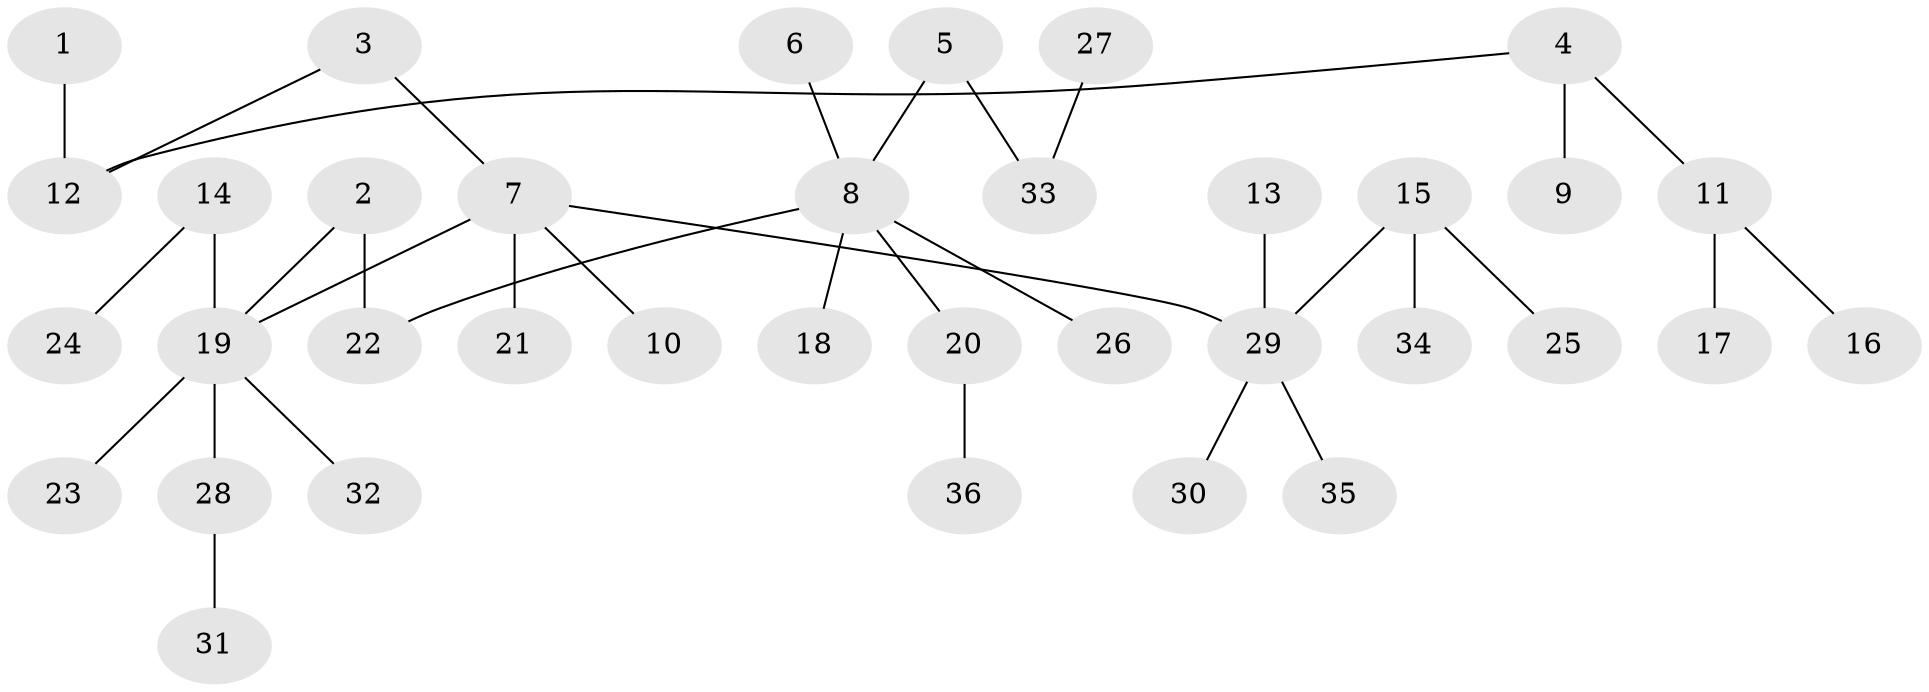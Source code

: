 // original degree distribution, {5: 0.04201680672268908, 8: 0.01680672268907563, 1: 0.4789915966386555, 3: 0.13445378151260504, 2: 0.2773109243697479, 4: 0.05042016806722689}
// Generated by graph-tools (version 1.1) at 2025/37/03/04/25 23:37:16]
// undirected, 36 vertices, 35 edges
graph export_dot {
  node [color=gray90,style=filled];
  1;
  2;
  3;
  4;
  5;
  6;
  7;
  8;
  9;
  10;
  11;
  12;
  13;
  14;
  15;
  16;
  17;
  18;
  19;
  20;
  21;
  22;
  23;
  24;
  25;
  26;
  27;
  28;
  29;
  30;
  31;
  32;
  33;
  34;
  35;
  36;
  1 -- 12 [weight=1.0];
  2 -- 19 [weight=1.0];
  2 -- 22 [weight=1.0];
  3 -- 7 [weight=1.0];
  3 -- 12 [weight=1.0];
  4 -- 9 [weight=1.0];
  4 -- 11 [weight=1.0];
  4 -- 12 [weight=1.0];
  5 -- 8 [weight=1.0];
  5 -- 33 [weight=1.0];
  6 -- 8 [weight=1.0];
  7 -- 10 [weight=1.0];
  7 -- 19 [weight=1.0];
  7 -- 21 [weight=1.0];
  7 -- 29 [weight=1.0];
  8 -- 18 [weight=1.0];
  8 -- 20 [weight=1.0];
  8 -- 22 [weight=1.0];
  8 -- 26 [weight=1.0];
  11 -- 16 [weight=1.0];
  11 -- 17 [weight=1.0];
  13 -- 29 [weight=1.0];
  14 -- 19 [weight=1.0];
  14 -- 24 [weight=1.0];
  15 -- 25 [weight=1.0];
  15 -- 29 [weight=1.0];
  15 -- 34 [weight=1.0];
  19 -- 23 [weight=1.0];
  19 -- 28 [weight=1.0];
  19 -- 32 [weight=1.0];
  20 -- 36 [weight=1.0];
  27 -- 33 [weight=1.0];
  28 -- 31 [weight=1.0];
  29 -- 30 [weight=1.0];
  29 -- 35 [weight=1.0];
}
